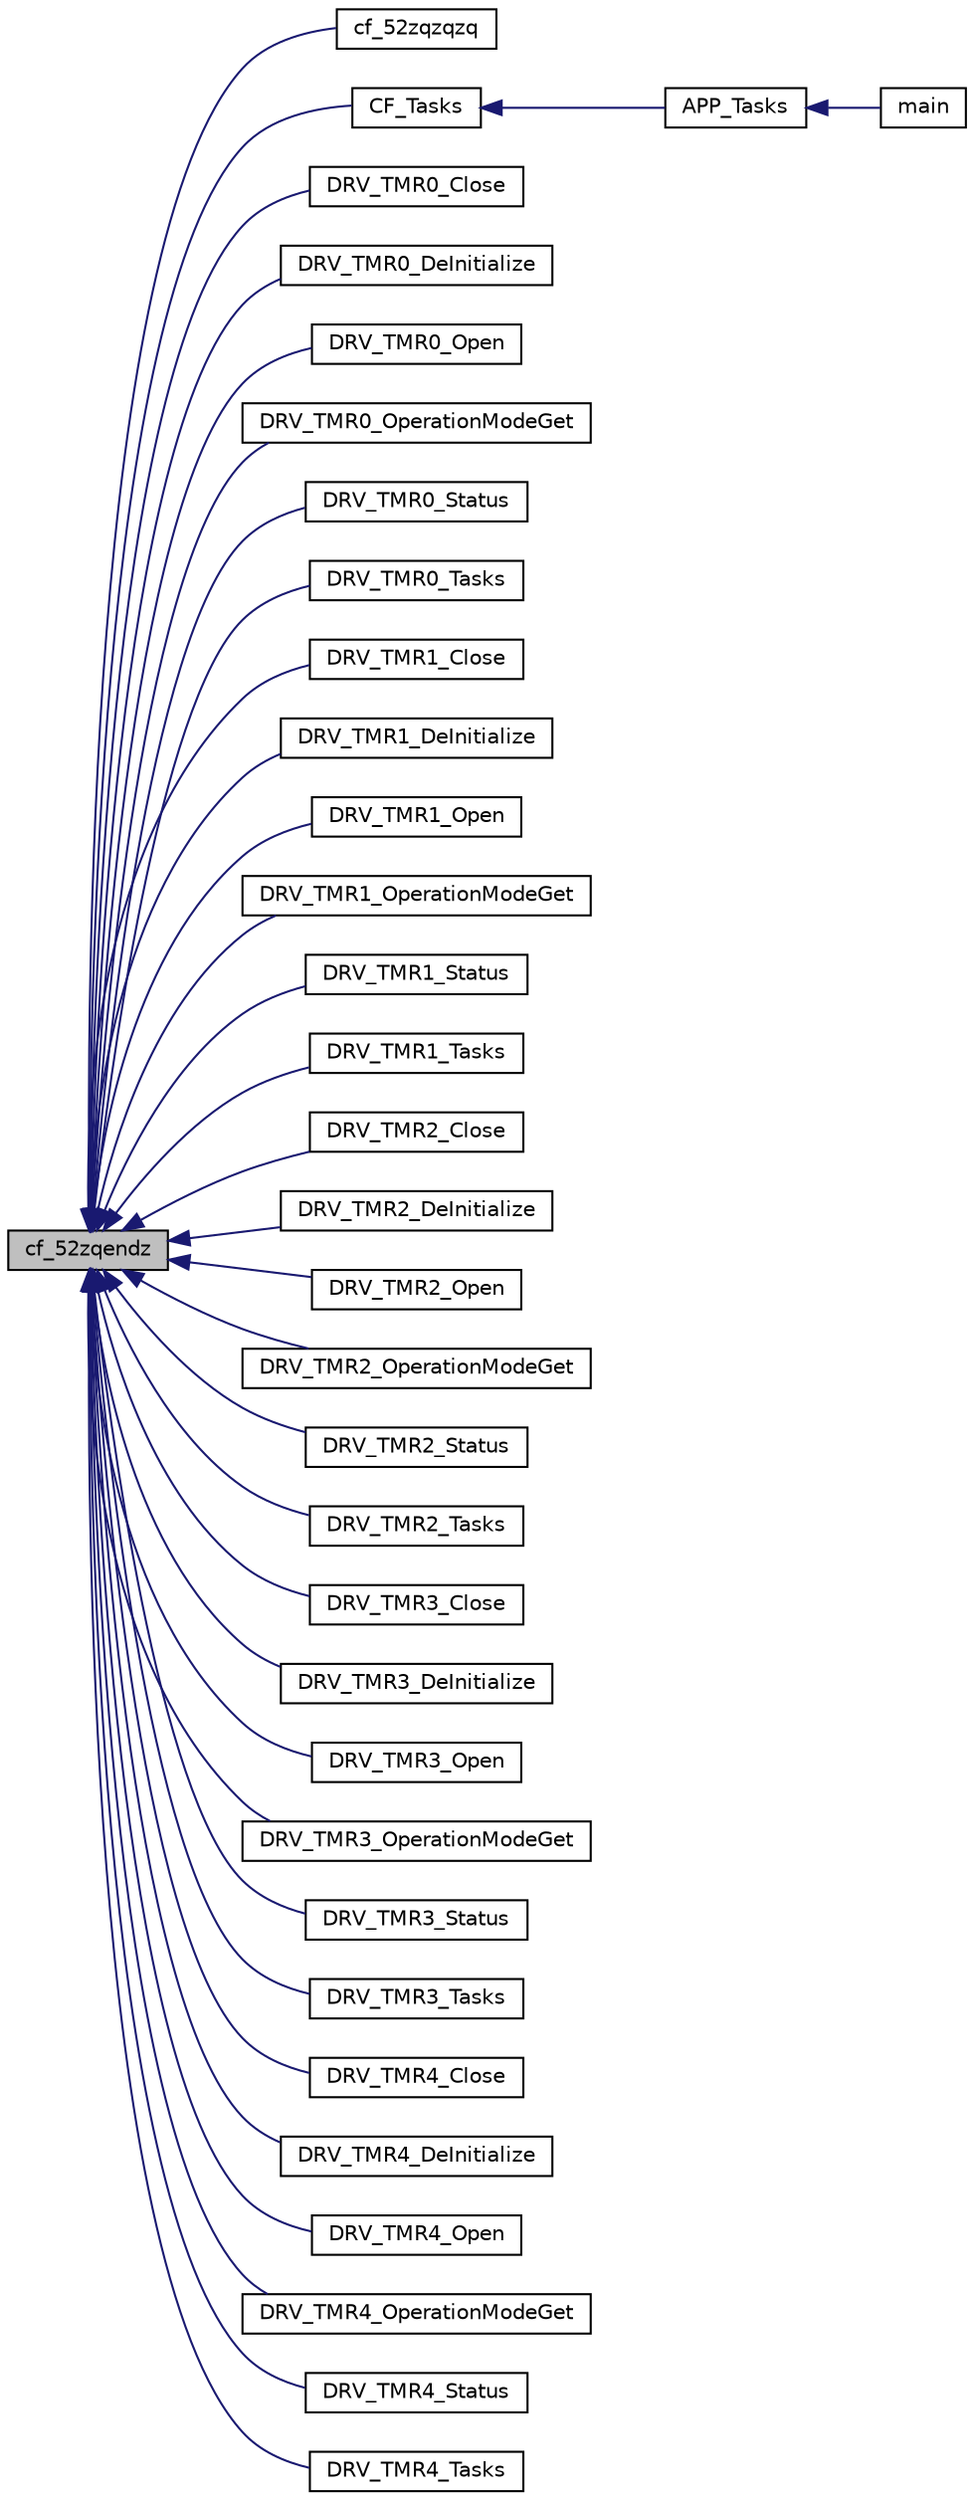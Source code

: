 digraph "cf_52zqendz"
{
  edge [fontname="Helvetica",fontsize="10",labelfontname="Helvetica",labelfontsize="10"];
  node [fontname="Helvetica",fontsize="10",shape=record];
  rankdir="LR";
  Node10 [label="cf_52zqendz",height=0.2,width=0.4,color="black", fillcolor="grey75", style="filled", fontcolor="black"];
  Node10 -> Node11 [dir="back",color="midnightblue",fontsize="10",style="solid",fontname="Helvetica"];
  Node11 [label="cf_52zqzqzq",height=0.2,width=0.4,color="black", fillcolor="white", style="filled",URL="$inszt__cf_8c.html#a261ac6a92052d6d23895b219e51d672f"];
  Node10 -> Node12 [dir="back",color="midnightblue",fontsize="10",style="solid",fontname="Helvetica"];
  Node12 [label="CF_Tasks",height=0.2,width=0.4,color="black", fillcolor="white", style="filled",URL="$inszt__cf_8c.html#abba185f96de27c3b22710cfda615f191"];
  Node12 -> Node13 [dir="back",color="midnightblue",fontsize="10",style="solid",fontname="Helvetica"];
  Node13 [label="APP_Tasks",height=0.2,width=0.4,color="black", fillcolor="white", style="filled",URL="$inszt__app_8c.html#a859aee46b660cfee47cfd45ce08f6862"];
  Node13 -> Node14 [dir="back",color="midnightblue",fontsize="10",style="solid",fontname="Helvetica"];
  Node14 [label="main",height=0.2,width=0.4,color="black", fillcolor="white", style="filled",URL="$inszt__main_8c.html#a840291bc02cba5474a4cb46a9b9566fe"];
  Node10 -> Node15 [dir="back",color="midnightblue",fontsize="10",style="solid",fontname="Helvetica"];
  Node15 [label="DRV_TMR0_Close",height=0.2,width=0.4,color="black", fillcolor="white", style="filled",URL="$inszt__cf_8c.html#a32eae35a1e64a44969e70c746ec9cdc2"];
  Node10 -> Node16 [dir="back",color="midnightblue",fontsize="10",style="solid",fontname="Helvetica"];
  Node16 [label="DRV_TMR0_DeInitialize",height=0.2,width=0.4,color="black", fillcolor="white", style="filled",URL="$inszt__cf_8c.html#ac35e22ce2277246569aa15a0142f42de"];
  Node10 -> Node17 [dir="back",color="midnightblue",fontsize="10",style="solid",fontname="Helvetica"];
  Node17 [label="DRV_TMR0_Open",height=0.2,width=0.4,color="black", fillcolor="white", style="filled",URL="$inszt__cf_8c.html#a6185be0b1acc5308100e9c168c6d9882"];
  Node10 -> Node18 [dir="back",color="midnightblue",fontsize="10",style="solid",fontname="Helvetica"];
  Node18 [label="DRV_TMR0_OperationModeGet",height=0.2,width=0.4,color="black", fillcolor="white", style="filled",URL="$inszt__cf_8c.html#a75154e72363837310412c5f0f77ca99b"];
  Node10 -> Node19 [dir="back",color="midnightblue",fontsize="10",style="solid",fontname="Helvetica"];
  Node19 [label="DRV_TMR0_Status",height=0.2,width=0.4,color="black", fillcolor="white", style="filled",URL="$inszt__cf_8c.html#aa0b45abb3787c0b80fba63077983fda6"];
  Node10 -> Node20 [dir="back",color="midnightblue",fontsize="10",style="solid",fontname="Helvetica"];
  Node20 [label="DRV_TMR0_Tasks",height=0.2,width=0.4,color="black", fillcolor="white", style="filled",URL="$inszt__cf_8c.html#a074ed24077060483c762988f726d23e9"];
  Node10 -> Node21 [dir="back",color="midnightblue",fontsize="10",style="solid",fontname="Helvetica"];
  Node21 [label="DRV_TMR1_Close",height=0.2,width=0.4,color="black", fillcolor="white", style="filled",URL="$inszt__cf_8c.html#a6a5cde4bb2a1f040394eff6085aa1d59"];
  Node10 -> Node22 [dir="back",color="midnightblue",fontsize="10",style="solid",fontname="Helvetica"];
  Node22 [label="DRV_TMR1_DeInitialize",height=0.2,width=0.4,color="black", fillcolor="white", style="filled",URL="$inszt__cf_8c.html#abf7739f5097a1ceff5268ea070a35c9e"];
  Node10 -> Node23 [dir="back",color="midnightblue",fontsize="10",style="solid",fontname="Helvetica"];
  Node23 [label="DRV_TMR1_Open",height=0.2,width=0.4,color="black", fillcolor="white", style="filled",URL="$inszt__cf_8c.html#ac23662f1a2e62aff3d8576b4fb403b5e"];
  Node10 -> Node24 [dir="back",color="midnightblue",fontsize="10",style="solid",fontname="Helvetica"];
  Node24 [label="DRV_TMR1_OperationModeGet",height=0.2,width=0.4,color="black", fillcolor="white", style="filled",URL="$inszt__cf_8c.html#a2ddcb52c248a14db2f5d3cc2b8396b4d"];
  Node10 -> Node25 [dir="back",color="midnightblue",fontsize="10",style="solid",fontname="Helvetica"];
  Node25 [label="DRV_TMR1_Status",height=0.2,width=0.4,color="black", fillcolor="white", style="filled",URL="$inszt__cf_8c.html#af0b509a65d0cc40830845f905e72f383"];
  Node10 -> Node26 [dir="back",color="midnightblue",fontsize="10",style="solid",fontname="Helvetica"];
  Node26 [label="DRV_TMR1_Tasks",height=0.2,width=0.4,color="black", fillcolor="white", style="filled",URL="$inszt__cf_8c.html#a0c01e1083b80ad88b2bc0fae758b1f0e"];
  Node10 -> Node27 [dir="back",color="midnightblue",fontsize="10",style="solid",fontname="Helvetica"];
  Node27 [label="DRV_TMR2_Close",height=0.2,width=0.4,color="black", fillcolor="white", style="filled",URL="$inszt__cf_8c.html#a5ad44e5f36f8a566c396331e7c08c15d"];
  Node10 -> Node28 [dir="back",color="midnightblue",fontsize="10",style="solid",fontname="Helvetica"];
  Node28 [label="DRV_TMR2_DeInitialize",height=0.2,width=0.4,color="black", fillcolor="white", style="filled",URL="$inszt__cf_8c.html#a0aa800750e31f5d3aea0afcd7faa41fe"];
  Node10 -> Node29 [dir="back",color="midnightblue",fontsize="10",style="solid",fontname="Helvetica"];
  Node29 [label="DRV_TMR2_Open",height=0.2,width=0.4,color="black", fillcolor="white", style="filled",URL="$inszt__cf_8c.html#ae3ec2e7d926f1dfcf4d5b4ec3f4452b1"];
  Node10 -> Node30 [dir="back",color="midnightblue",fontsize="10",style="solid",fontname="Helvetica"];
  Node30 [label="DRV_TMR2_OperationModeGet",height=0.2,width=0.4,color="black", fillcolor="white", style="filled",URL="$inszt__cf_8c.html#aaec612bc5ca6823e226aa9e168f0f7e4"];
  Node10 -> Node31 [dir="back",color="midnightblue",fontsize="10",style="solid",fontname="Helvetica"];
  Node31 [label="DRV_TMR2_Status",height=0.2,width=0.4,color="black", fillcolor="white", style="filled",URL="$inszt__cf_8c.html#ab66021f387d5cbb3e7ab20b7718aa773"];
  Node10 -> Node32 [dir="back",color="midnightblue",fontsize="10",style="solid",fontname="Helvetica"];
  Node32 [label="DRV_TMR2_Tasks",height=0.2,width=0.4,color="black", fillcolor="white", style="filled",URL="$inszt__cf_8c.html#a4cae103296c260a0cacd0bfbb02abec6"];
  Node10 -> Node33 [dir="back",color="midnightblue",fontsize="10",style="solid",fontname="Helvetica"];
  Node33 [label="DRV_TMR3_Close",height=0.2,width=0.4,color="black", fillcolor="white", style="filled",URL="$inszt__cf_8c.html#a5dd9fa4b5c96ae83f17ed22952b3526b"];
  Node10 -> Node34 [dir="back",color="midnightblue",fontsize="10",style="solid",fontname="Helvetica"];
  Node34 [label="DRV_TMR3_DeInitialize",height=0.2,width=0.4,color="black", fillcolor="white", style="filled",URL="$inszt__cf_8c.html#a51119949a1b0dc2ade9d15cd3eef3cf9"];
  Node10 -> Node35 [dir="back",color="midnightblue",fontsize="10",style="solid",fontname="Helvetica"];
  Node35 [label="DRV_TMR3_Open",height=0.2,width=0.4,color="black", fillcolor="white", style="filled",URL="$inszt__cf_8c.html#a14def85d2721c6fe7a0f52e5da985745"];
  Node10 -> Node36 [dir="back",color="midnightblue",fontsize="10",style="solid",fontname="Helvetica"];
  Node36 [label="DRV_TMR3_OperationModeGet",height=0.2,width=0.4,color="black", fillcolor="white", style="filled",URL="$inszt__cf_8c.html#aba3d374b5742c8fed77fb9c5125906e8"];
  Node10 -> Node37 [dir="back",color="midnightblue",fontsize="10",style="solid",fontname="Helvetica"];
  Node37 [label="DRV_TMR3_Status",height=0.2,width=0.4,color="black", fillcolor="white", style="filled",URL="$inszt__cf_8c.html#ab337820f2261ee63bfbdbe91f999de92"];
  Node10 -> Node38 [dir="back",color="midnightblue",fontsize="10",style="solid",fontname="Helvetica"];
  Node38 [label="DRV_TMR3_Tasks",height=0.2,width=0.4,color="black", fillcolor="white", style="filled",URL="$inszt__cf_8c.html#ac4622292b2dab66f9b5ae9778db08478"];
  Node10 -> Node39 [dir="back",color="midnightblue",fontsize="10",style="solid",fontname="Helvetica"];
  Node39 [label="DRV_TMR4_Close",height=0.2,width=0.4,color="black", fillcolor="white", style="filled",URL="$inszt__cf_8c.html#abca98245dd4f6348cc96c19911fa2f7f"];
  Node10 -> Node40 [dir="back",color="midnightblue",fontsize="10",style="solid",fontname="Helvetica"];
  Node40 [label="DRV_TMR4_DeInitialize",height=0.2,width=0.4,color="black", fillcolor="white", style="filled",URL="$inszt__cf_8c.html#a24315793d9553d184024aea496534bc5"];
  Node10 -> Node41 [dir="back",color="midnightblue",fontsize="10",style="solid",fontname="Helvetica"];
  Node41 [label="DRV_TMR4_Open",height=0.2,width=0.4,color="black", fillcolor="white", style="filled",URL="$inszt__cf_8c.html#a6e2c39c5a9d8b23859be0e673b43b1b9"];
  Node10 -> Node42 [dir="back",color="midnightblue",fontsize="10",style="solid",fontname="Helvetica"];
  Node42 [label="DRV_TMR4_OperationModeGet",height=0.2,width=0.4,color="black", fillcolor="white", style="filled",URL="$inszt__cf_8c.html#ad47780c4b3a36ef4f64841b0106a751d"];
  Node10 -> Node43 [dir="back",color="midnightblue",fontsize="10",style="solid",fontname="Helvetica"];
  Node43 [label="DRV_TMR4_Status",height=0.2,width=0.4,color="black", fillcolor="white", style="filled",URL="$inszt__cf_8c.html#aeb55a9257642cf221bcb641b25033668"];
  Node10 -> Node44 [dir="back",color="midnightblue",fontsize="10",style="solid",fontname="Helvetica"];
  Node44 [label="DRV_TMR4_Tasks",height=0.2,width=0.4,color="black", fillcolor="white", style="filled",URL="$inszt__cf_8c.html#a97a4bb302673812056f8ad54ea70b59e"];
}
